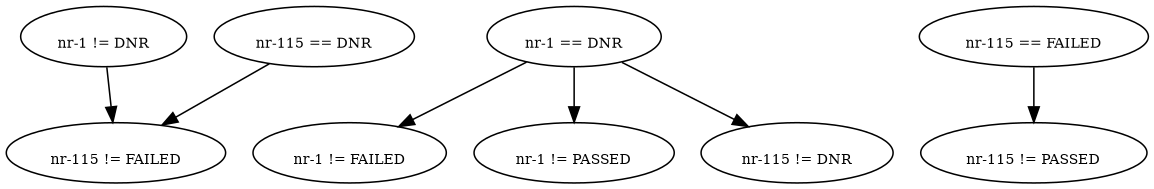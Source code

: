 digraph testgraph { fontsize="9" 
size="7.7,10.3"; ratio=compress
node [fontsize="9"] 
edge [fontsize="9"]
N12 [label="\nnr-1 != DNR"]
N10 [label="\nnr-1 != FAILED"]
N8 [label="\nnr-1 != PASSED"]
N11 [label="\nnr-1 == DNR"]
N6 [label="\nnr-115 != DNR"]
N5 [label="\nnr-115 == DNR"]
N4 [label="\nnr-115 != FAILED"]
N3 [label="\nnr-115 == FAILED"]
N2 [label="\nnr-115 != PASSED"]
N12 -> N4 
N11 -> N10 
N11 -> N8 
N11 -> N6 
N5 -> N4 
N3 -> N2 
}